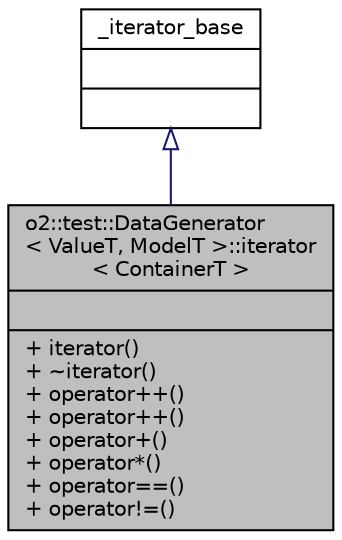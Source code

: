 digraph "o2::test::DataGenerator&lt; ValueT, ModelT &gt;::iterator&lt; ContainerT &gt;"
{
 // INTERACTIVE_SVG=YES
  bgcolor="transparent";
  edge [fontname="Helvetica",fontsize="10",labelfontname="Helvetica",labelfontsize="10"];
  node [fontname="Helvetica",fontsize="10",shape=record];
  Node0 [label="{o2::test::DataGenerator\l\< ValueT, ModelT \>::iterator\l\< ContainerT \>\n||+ iterator()\l+ ~iterator()\l+ operator++()\l+ operator++()\l+ operator+()\l+ operator*()\l+ operator==()\l+ operator!=()\l}",height=0.2,width=0.4,color="black", fillcolor="grey75", style="filled", fontcolor="black"];
  Node1 -> Node0 [dir="back",color="midnightblue",fontsize="10",style="solid",arrowtail="onormal",fontname="Helvetica"];
  Node1 [label="{_iterator_base\n||}",height=0.2,width=0.4,color="black",URL="$da/dc7/class__iterator__base.html"];
}

